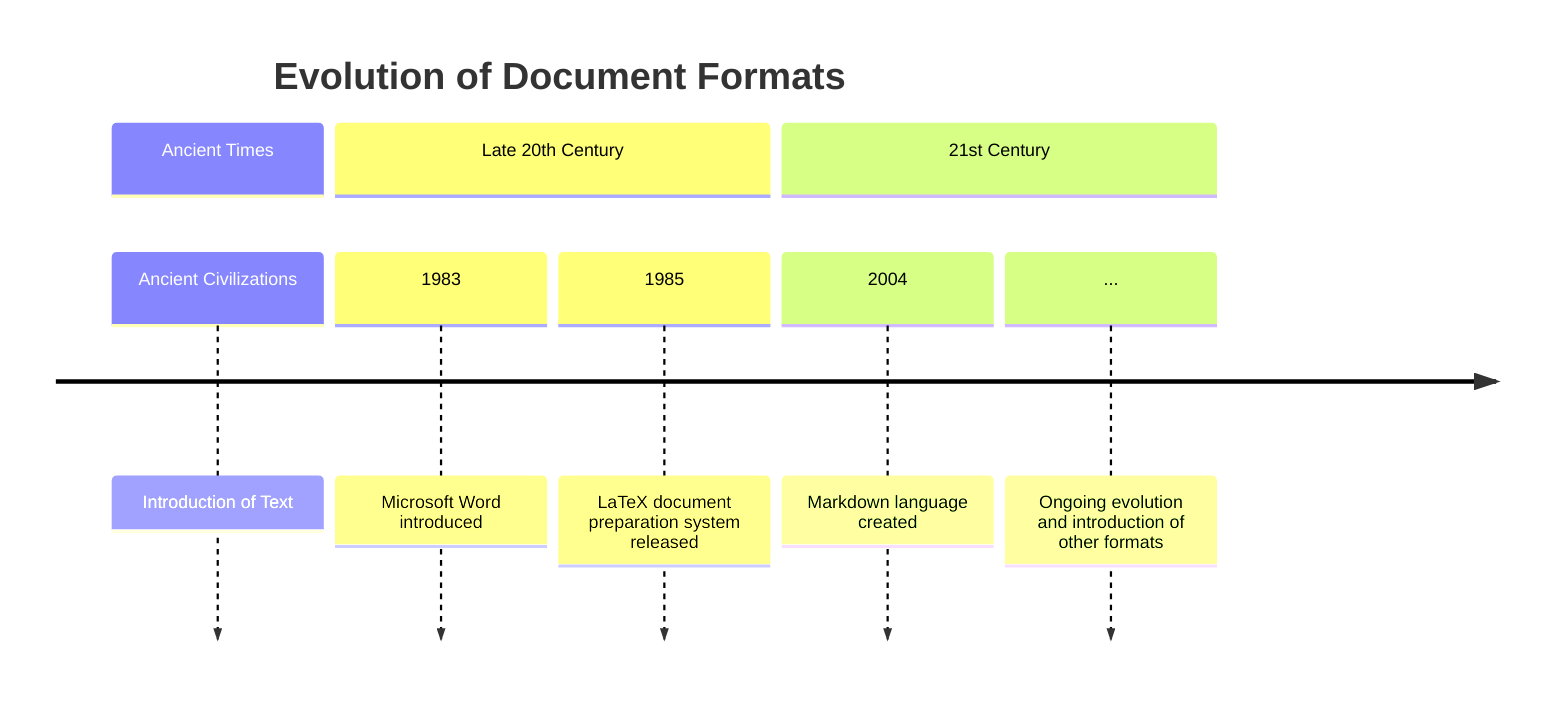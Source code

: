 timeline
    title Evolution of Document Formats
    section Ancient Times
    Ancient Civilizations : Introduction of Text
    section Late 20th Century
    1983 : Microsoft Word introduced
    1985 : LaTeX document preparation system released
    section 21st Century
    2004 : Markdown language created
    ... : Ongoing evolution and introduction of other formats